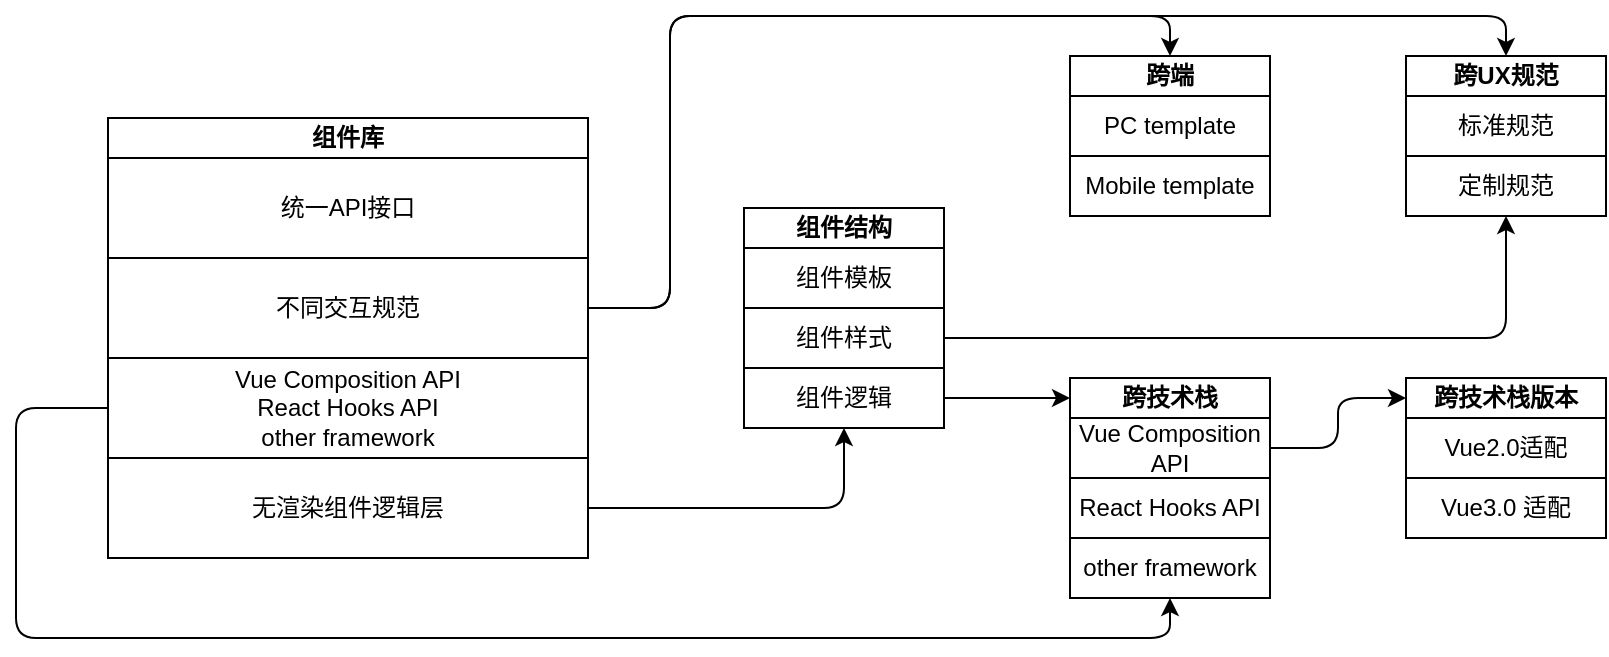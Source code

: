 <mxfile version="22.1.21" type="device">
  <diagram name="第 1 页" id="6oSoOTQyn0At_wfuS4cV">
    <mxGraphModel dx="1389" dy="589" grid="0" gridSize="10" guides="1" tooltips="1" connect="1" arrows="1" fold="1" page="0" pageScale="1" pageWidth="827" pageHeight="1169" math="0" shadow="0">
      <root>
        <mxCell id="0" />
        <mxCell id="1" parent="0" />
        <mxCell id="k_G8Q7W-7CVCGkAgBM4g-1" value="组件库" style="rounded=0;whiteSpace=wrap;html=1;fontStyle=1" vertex="1" parent="1">
          <mxGeometry x="-29" y="349" width="240" height="20" as="geometry" />
        </mxCell>
        <mxCell id="k_G8Q7W-7CVCGkAgBM4g-2" value="统一API接口" style="rounded=0;whiteSpace=wrap;html=1;" vertex="1" parent="1">
          <mxGeometry x="-29" y="369" width="240" height="50" as="geometry" />
        </mxCell>
        <mxCell id="k_G8Q7W-7CVCGkAgBM4g-37" style="edgeStyle=orthogonalEdgeStyle;rounded=1;orthogonalLoop=1;jettySize=auto;html=1;entryX=0.5;entryY=0;entryDx=0;entryDy=0;curved=0;" edge="1" parent="1" source="k_G8Q7W-7CVCGkAgBM4g-3" target="k_G8Q7W-7CVCGkAgBM4g-10">
          <mxGeometry relative="1" as="geometry">
            <Array as="points">
              <mxPoint x="252" y="444" />
              <mxPoint x="252" y="298" />
              <mxPoint x="502" y="298" />
            </Array>
          </mxGeometry>
        </mxCell>
        <mxCell id="k_G8Q7W-7CVCGkAgBM4g-38" style="edgeStyle=orthogonalEdgeStyle;rounded=1;orthogonalLoop=1;jettySize=auto;html=1;entryX=0.5;entryY=0;entryDx=0;entryDy=0;curved=0;" edge="1" parent="1" source="k_G8Q7W-7CVCGkAgBM4g-3" target="k_G8Q7W-7CVCGkAgBM4g-18">
          <mxGeometry relative="1" as="geometry">
            <Array as="points">
              <mxPoint x="252" y="444" />
              <mxPoint x="252" y="298" />
              <mxPoint x="670" y="298" />
            </Array>
          </mxGeometry>
        </mxCell>
        <mxCell id="k_G8Q7W-7CVCGkAgBM4g-3" value="不同交互规范" style="rounded=0;whiteSpace=wrap;html=1;" vertex="1" parent="1">
          <mxGeometry x="-29" y="419" width="240" height="50" as="geometry" />
        </mxCell>
        <mxCell id="k_G8Q7W-7CVCGkAgBM4g-36" style="edgeStyle=orthogonalEdgeStyle;rounded=1;orthogonalLoop=1;jettySize=auto;html=1;entryX=0.5;entryY=1;entryDx=0;entryDy=0;curved=0;" edge="1" parent="1" source="k_G8Q7W-7CVCGkAgBM4g-4" target="k_G8Q7W-7CVCGkAgBM4g-35">
          <mxGeometry relative="1" as="geometry">
            <Array as="points">
              <mxPoint x="-75" y="494" />
              <mxPoint x="-75" y="609" />
              <mxPoint x="502" y="609" />
            </Array>
          </mxGeometry>
        </mxCell>
        <mxCell id="k_G8Q7W-7CVCGkAgBM4g-4" value="Vue Composition API&lt;br&gt;React Hooks API&lt;br&gt;other framework" style="rounded=0;whiteSpace=wrap;html=1;" vertex="1" parent="1">
          <mxGeometry x="-29" y="469" width="240" height="50" as="geometry" />
        </mxCell>
        <mxCell id="k_G8Q7W-7CVCGkAgBM4g-39" style="edgeStyle=orthogonalEdgeStyle;rounded=1;orthogonalLoop=1;jettySize=auto;html=1;entryX=0.5;entryY=1;entryDx=0;entryDy=0;curved=0;" edge="1" parent="1" source="k_G8Q7W-7CVCGkAgBM4g-5" target="k_G8Q7W-7CVCGkAgBM4g-9">
          <mxGeometry relative="1" as="geometry" />
        </mxCell>
        <mxCell id="k_G8Q7W-7CVCGkAgBM4g-5" value="无渲染组件逻辑层" style="rounded=0;whiteSpace=wrap;html=1;" vertex="1" parent="1">
          <mxGeometry x="-29" y="519" width="240" height="50" as="geometry" />
        </mxCell>
        <mxCell id="k_G8Q7W-7CVCGkAgBM4g-6" value="组件结构" style="rounded=0;whiteSpace=wrap;html=1;fontStyle=1" vertex="1" parent="1">
          <mxGeometry x="289" y="394" width="100" height="20" as="geometry" />
        </mxCell>
        <mxCell id="k_G8Q7W-7CVCGkAgBM4g-7" value="组件模板" style="rounded=0;whiteSpace=wrap;html=1;" vertex="1" parent="1">
          <mxGeometry x="289" y="414" width="100" height="30" as="geometry" />
        </mxCell>
        <mxCell id="k_G8Q7W-7CVCGkAgBM4g-42" style="edgeStyle=orthogonalEdgeStyle;rounded=1;orthogonalLoop=1;jettySize=auto;html=1;curved=0;" edge="1" parent="1" source="k_G8Q7W-7CVCGkAgBM4g-8" target="k_G8Q7W-7CVCGkAgBM4g-20">
          <mxGeometry relative="1" as="geometry" />
        </mxCell>
        <mxCell id="k_G8Q7W-7CVCGkAgBM4g-8" value="组件样式" style="rounded=0;whiteSpace=wrap;html=1;" vertex="1" parent="1">
          <mxGeometry x="289" y="444" width="100" height="30" as="geometry" />
        </mxCell>
        <mxCell id="k_G8Q7W-7CVCGkAgBM4g-40" style="edgeStyle=orthogonalEdgeStyle;rounded=1;orthogonalLoop=1;jettySize=auto;html=1;curved=0;" edge="1" parent="1" source="k_G8Q7W-7CVCGkAgBM4g-9" target="k_G8Q7W-7CVCGkAgBM4g-14">
          <mxGeometry relative="1" as="geometry" />
        </mxCell>
        <mxCell id="k_G8Q7W-7CVCGkAgBM4g-9" value="组件逻辑" style="rounded=0;whiteSpace=wrap;html=1;" vertex="1" parent="1">
          <mxGeometry x="289" y="474" width="100" height="30" as="geometry" />
        </mxCell>
        <mxCell id="k_G8Q7W-7CVCGkAgBM4g-10" value="跨端" style="rounded=0;whiteSpace=wrap;html=1;fontStyle=1" vertex="1" parent="1">
          <mxGeometry x="452" y="318" width="100" height="20" as="geometry" />
        </mxCell>
        <mxCell id="k_G8Q7W-7CVCGkAgBM4g-11" value="PC template" style="rounded=0;whiteSpace=wrap;html=1;" vertex="1" parent="1">
          <mxGeometry x="452" y="338" width="100" height="30" as="geometry" />
        </mxCell>
        <mxCell id="k_G8Q7W-7CVCGkAgBM4g-12" value="Mobile template" style="rounded=0;whiteSpace=wrap;html=1;" vertex="1" parent="1">
          <mxGeometry x="452" y="368" width="100" height="30" as="geometry" />
        </mxCell>
        <mxCell id="k_G8Q7W-7CVCGkAgBM4g-14" value="跨技术栈" style="rounded=0;whiteSpace=wrap;html=1;fontStyle=1" vertex="1" parent="1">
          <mxGeometry x="452" y="479" width="100" height="20" as="geometry" />
        </mxCell>
        <mxCell id="k_G8Q7W-7CVCGkAgBM4g-41" style="edgeStyle=orthogonalEdgeStyle;rounded=1;orthogonalLoop=1;jettySize=auto;html=1;curved=0;" edge="1" parent="1" source="k_G8Q7W-7CVCGkAgBM4g-15" target="k_G8Q7W-7CVCGkAgBM4g-24">
          <mxGeometry relative="1" as="geometry" />
        </mxCell>
        <mxCell id="k_G8Q7W-7CVCGkAgBM4g-15" value="Vue Composition API" style="rounded=0;whiteSpace=wrap;html=1;" vertex="1" parent="1">
          <mxGeometry x="452" y="499" width="100" height="30" as="geometry" />
        </mxCell>
        <mxCell id="k_G8Q7W-7CVCGkAgBM4g-16" value="React Hooks API" style="rounded=0;whiteSpace=wrap;html=1;" vertex="1" parent="1">
          <mxGeometry x="452" y="529" width="100" height="30" as="geometry" />
        </mxCell>
        <mxCell id="k_G8Q7W-7CVCGkAgBM4g-18" value="跨UX规范" style="rounded=0;whiteSpace=wrap;html=1;fontStyle=1" vertex="1" parent="1">
          <mxGeometry x="620" y="318" width="100" height="20" as="geometry" />
        </mxCell>
        <mxCell id="k_G8Q7W-7CVCGkAgBM4g-19" value="标准规范" style="rounded=0;whiteSpace=wrap;html=1;" vertex="1" parent="1">
          <mxGeometry x="620" y="338" width="100" height="30" as="geometry" />
        </mxCell>
        <mxCell id="k_G8Q7W-7CVCGkAgBM4g-20" value="定制规范" style="rounded=0;whiteSpace=wrap;html=1;" vertex="1" parent="1">
          <mxGeometry x="620" y="368" width="100" height="30" as="geometry" />
        </mxCell>
        <mxCell id="k_G8Q7W-7CVCGkAgBM4g-24" value="跨技术栈版本" style="rounded=0;whiteSpace=wrap;html=1;fontStyle=1" vertex="1" parent="1">
          <mxGeometry x="620" y="479" width="100" height="20" as="geometry" />
        </mxCell>
        <mxCell id="k_G8Q7W-7CVCGkAgBM4g-25" value="Vue2.0适配" style="rounded=0;whiteSpace=wrap;html=1;" vertex="1" parent="1">
          <mxGeometry x="620" y="499" width="100" height="30" as="geometry" />
        </mxCell>
        <mxCell id="k_G8Q7W-7CVCGkAgBM4g-26" value="Vue3.0 适配" style="rounded=0;whiteSpace=wrap;html=1;" vertex="1" parent="1">
          <mxGeometry x="620" y="529" width="100" height="30" as="geometry" />
        </mxCell>
        <mxCell id="k_G8Q7W-7CVCGkAgBM4g-35" value="other framework" style="rounded=0;whiteSpace=wrap;html=1;" vertex="1" parent="1">
          <mxGeometry x="452" y="559" width="100" height="30" as="geometry" />
        </mxCell>
      </root>
    </mxGraphModel>
  </diagram>
</mxfile>
